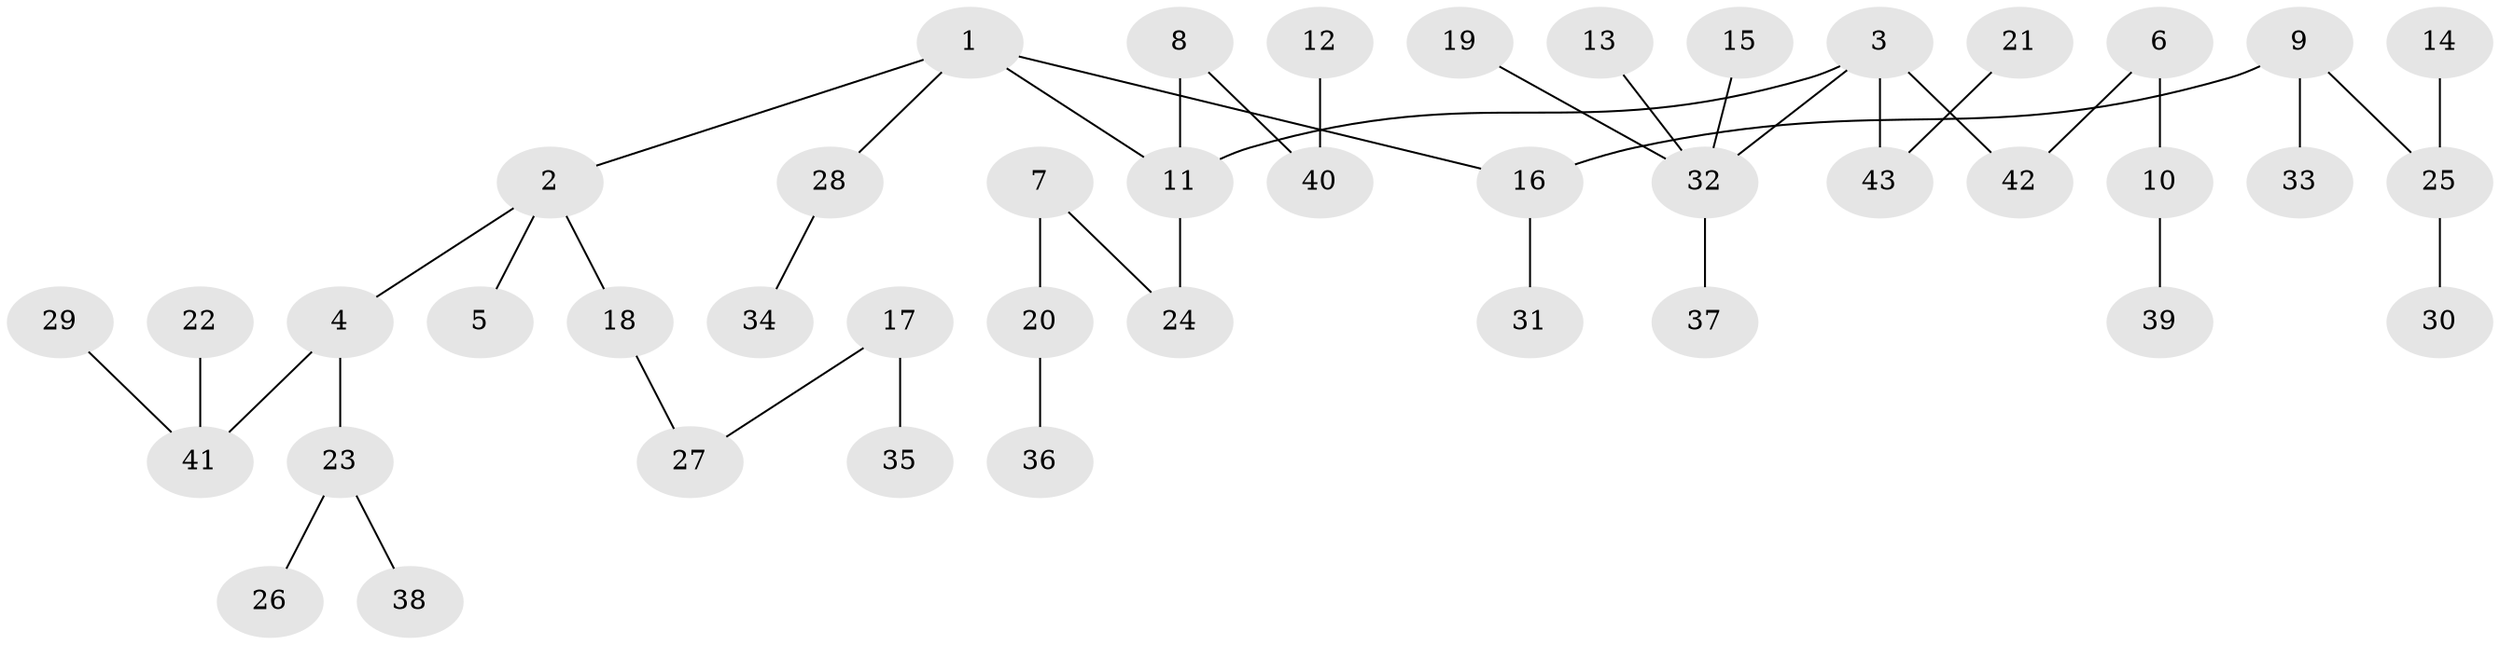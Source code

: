 // original degree distribution, {4: 0.10465116279069768, 3: 0.12790697674418605, 5: 0.023255813953488372, 2: 0.2441860465116279, 7: 0.011627906976744186, 1: 0.4883720930232558}
// Generated by graph-tools (version 1.1) at 2025/02/03/09/25 03:02:19]
// undirected, 43 vertices, 42 edges
graph export_dot {
graph [start="1"]
  node [color=gray90,style=filled];
  1;
  2;
  3;
  4;
  5;
  6;
  7;
  8;
  9;
  10;
  11;
  12;
  13;
  14;
  15;
  16;
  17;
  18;
  19;
  20;
  21;
  22;
  23;
  24;
  25;
  26;
  27;
  28;
  29;
  30;
  31;
  32;
  33;
  34;
  35;
  36;
  37;
  38;
  39;
  40;
  41;
  42;
  43;
  1 -- 2 [weight=1.0];
  1 -- 11 [weight=1.0];
  1 -- 16 [weight=1.0];
  1 -- 28 [weight=1.0];
  2 -- 4 [weight=1.0];
  2 -- 5 [weight=1.0];
  2 -- 18 [weight=1.0];
  3 -- 11 [weight=1.0];
  3 -- 32 [weight=1.0];
  3 -- 42 [weight=1.0];
  3 -- 43 [weight=1.0];
  4 -- 23 [weight=1.0];
  4 -- 41 [weight=1.0];
  6 -- 10 [weight=1.0];
  6 -- 42 [weight=1.0];
  7 -- 20 [weight=1.0];
  7 -- 24 [weight=1.0];
  8 -- 11 [weight=1.0];
  8 -- 40 [weight=1.0];
  9 -- 16 [weight=1.0];
  9 -- 25 [weight=1.0];
  9 -- 33 [weight=1.0];
  10 -- 39 [weight=1.0];
  11 -- 24 [weight=1.0];
  12 -- 40 [weight=1.0];
  13 -- 32 [weight=1.0];
  14 -- 25 [weight=1.0];
  15 -- 32 [weight=1.0];
  16 -- 31 [weight=1.0];
  17 -- 27 [weight=1.0];
  17 -- 35 [weight=1.0];
  18 -- 27 [weight=1.0];
  19 -- 32 [weight=1.0];
  20 -- 36 [weight=1.0];
  21 -- 43 [weight=1.0];
  22 -- 41 [weight=1.0];
  23 -- 26 [weight=1.0];
  23 -- 38 [weight=1.0];
  25 -- 30 [weight=1.0];
  28 -- 34 [weight=1.0];
  29 -- 41 [weight=1.0];
  32 -- 37 [weight=1.0];
}
